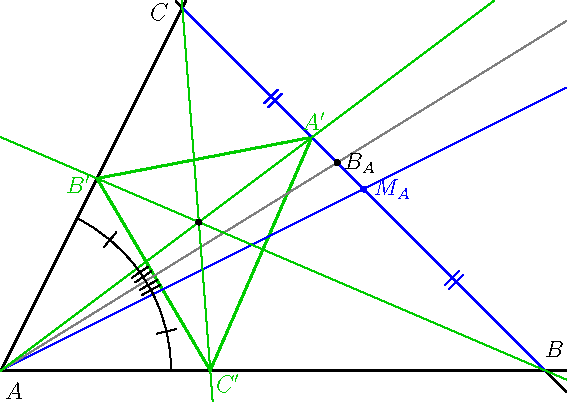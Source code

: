 import geometry;
size(10cm,0);

// currentcoordsys=cartesiansystem((2,1),i=(1,0.5),j=(-0.25,0.75));
// show(currentcoordsys);

triangle t=triangle((-1,0), (2,0), (0,2));

drawline(t, linewidth(bp));
label(t,alignFactor=2, alignAngle=90);

/*<asyxml><view file="modules/geometry.asy" type="triangle" signature="symmedial(triangle)"/></asyxml>*/
triangle st=symmedial(t);
draw(st, bp+0.8green);
label("$A'$", "$B'$", "$C'$", st, alignAngle=45, 0.8green);

/*<asyxml><view file="modules/geometry.asy" type="line" signature="median(vertex)"/></asyxml>*/
line mA=median(t.VA);
draw(mA, blue);
dot("$M_A$",midpoint(t.BC), 1.5E, blue);
draw(segment(t.BC), bp+blue, StickIntervalMarker(2,2,blue));

/*<asyxml><view file="modules/geometry.asy" type="line" signature="bisector(vertex,real)"/></asyxml>*/
line bA=bisector(t.VA);
draw(bA, grey);
/*<asyxml><view file="modules/geometry.asy" type="point" signature="bisectorpoint(side)"/></asyxml>*/
dot("$B_A$", bisectorpoint(t.BC));

/*<asyxml><view file="modules/geometry.asy" type="line" signature="symmedian(vertex)"/></asyxml>*/
line sA=symmedian(t.VA);
draw(sA, 0.8*green);

draw(symmedian(t.VB), 0.8*green);
draw(symmedian(t.VC), 0.8*green);

/*<asyxml><view file="modules/geometry.asy" type="point" signature="symmedian(triangle)"/></asyxml>*/
point sP=symmedian(t);
dot(sP);

markangle(sA, (line) t.AC, radius=3cm, StickIntervalMarker(1,1));
markangle((line) t.AB, mA, radius=3cm, StickIntervalMarker(1,1));
markangle(mA, sA, radius=3cm, StickIntervalMarker(2,2));
